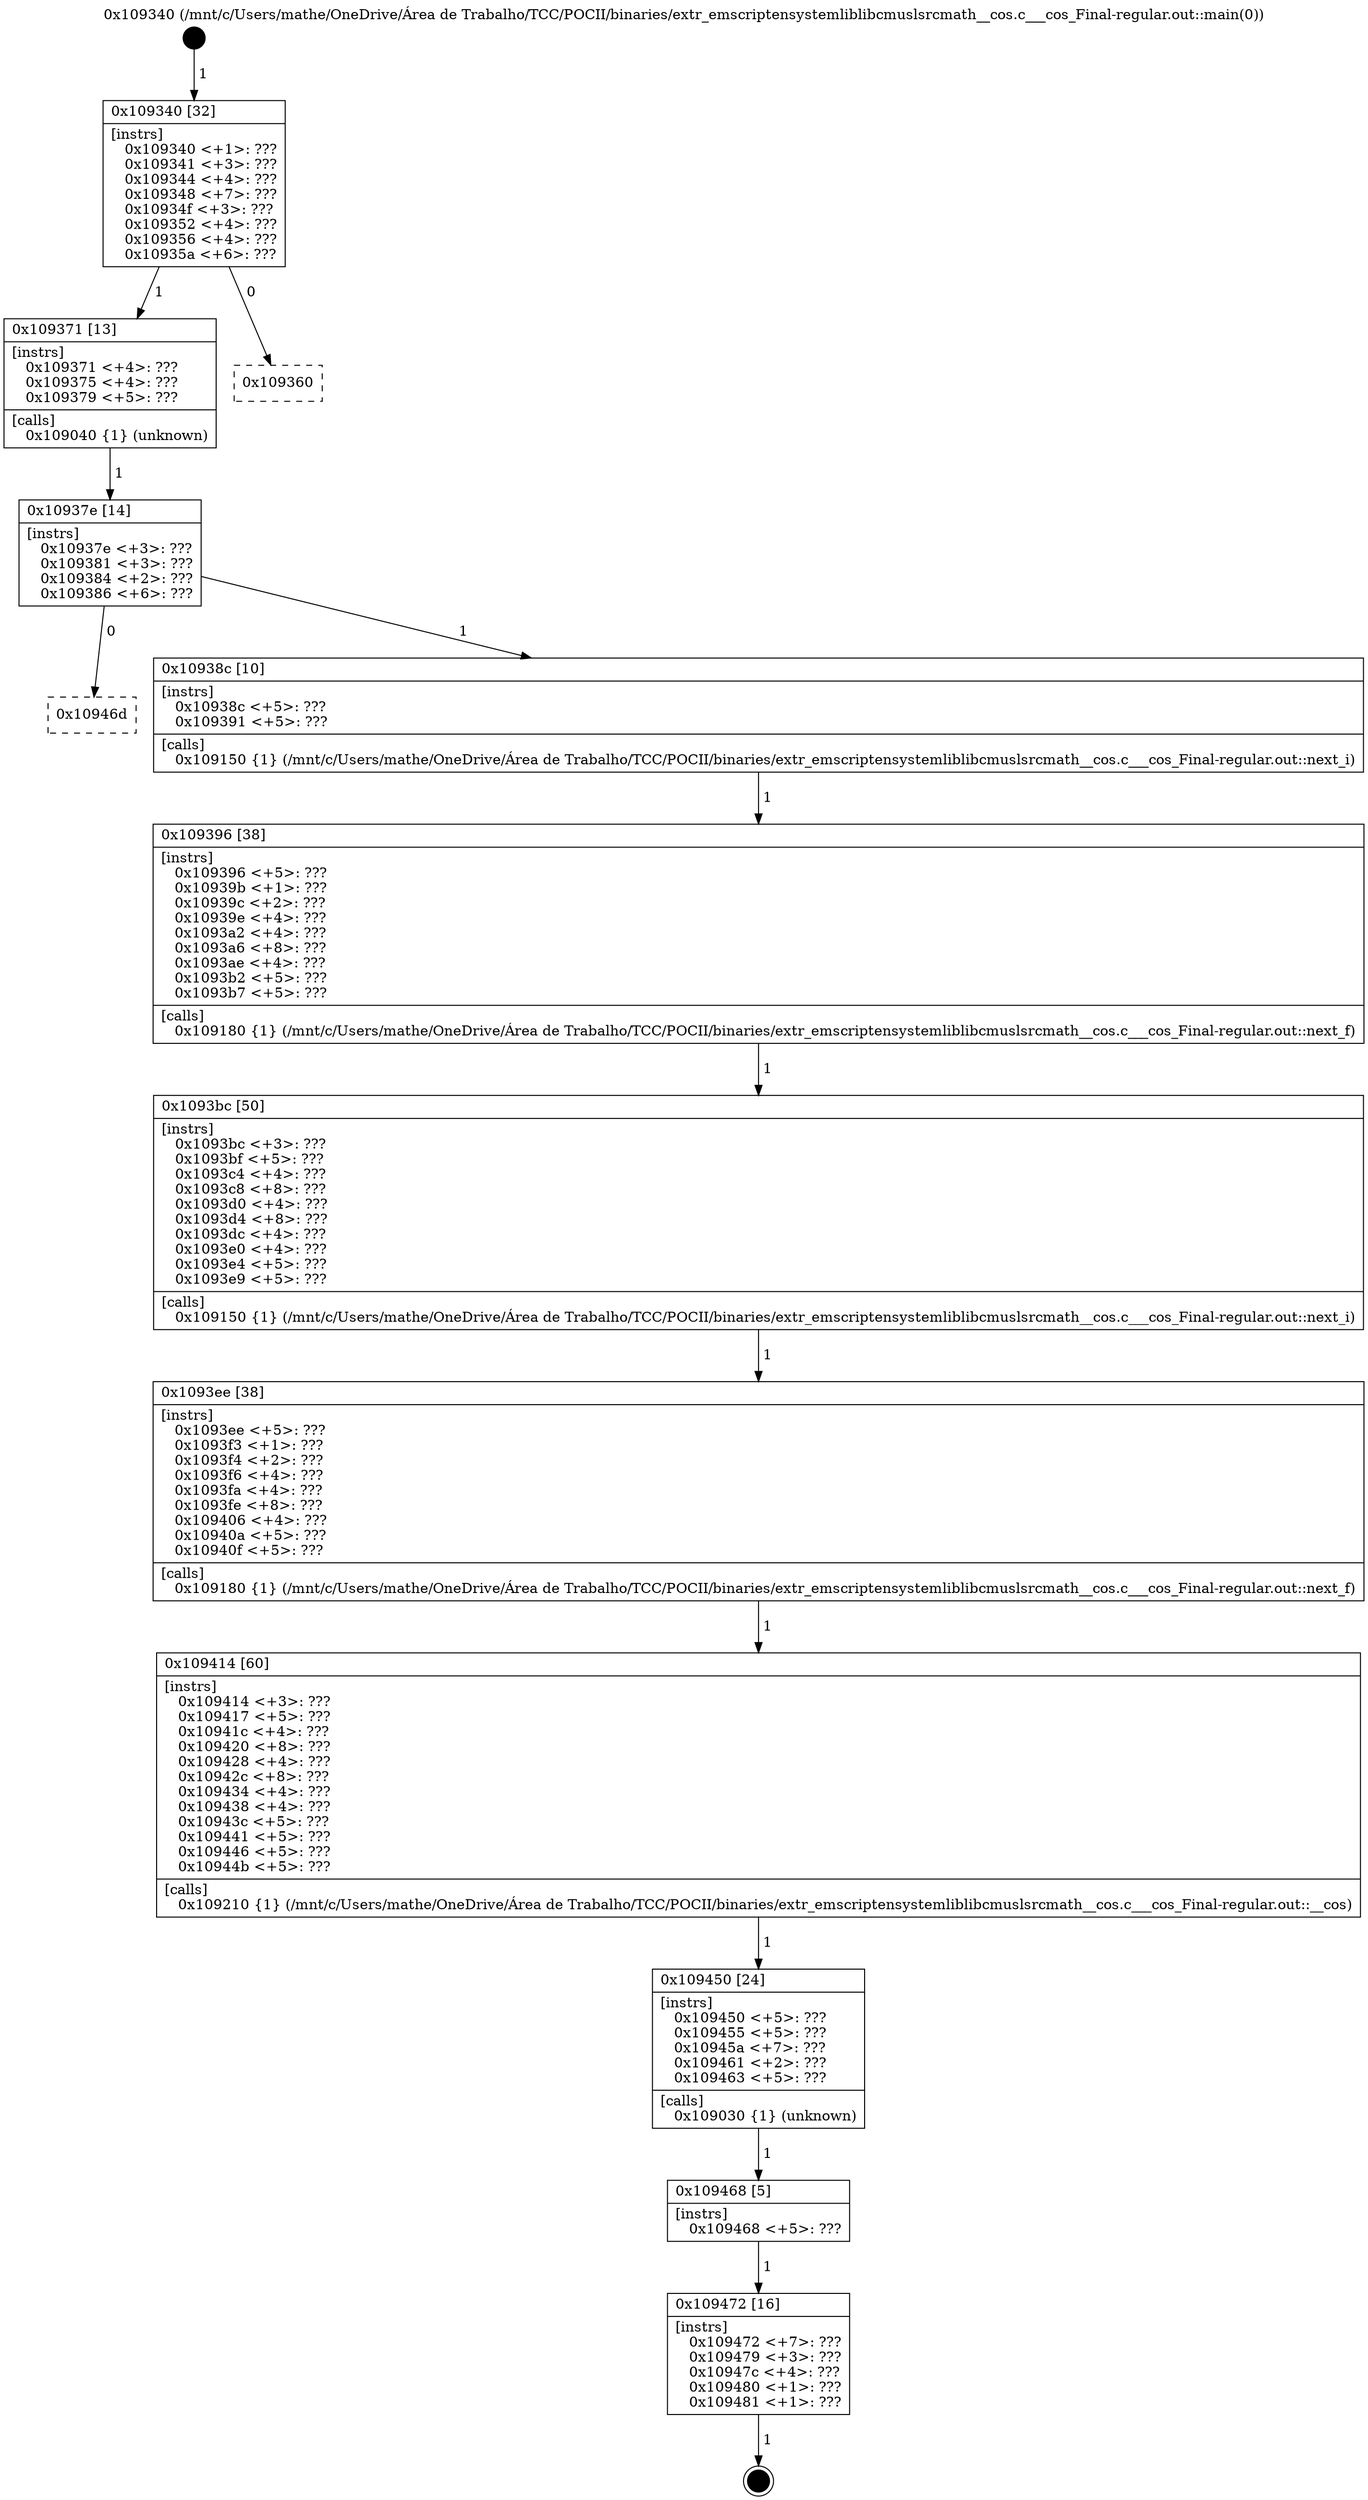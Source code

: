 digraph "0x109340" {
  label = "0x109340 (/mnt/c/Users/mathe/OneDrive/Área de Trabalho/TCC/POCII/binaries/extr_emscriptensystemliblibcmuslsrcmath__cos.c___cos_Final-regular.out::main(0))"
  labelloc = "t"
  node[shape=record]

  Entry [label="",width=0.3,height=0.3,shape=circle,fillcolor=black,style=filled]
  "0x109340" [label="{
     0x109340 [32]\l
     | [instrs]\l
     &nbsp;&nbsp;0x109340 \<+1\>: ???\l
     &nbsp;&nbsp;0x109341 \<+3\>: ???\l
     &nbsp;&nbsp;0x109344 \<+4\>: ???\l
     &nbsp;&nbsp;0x109348 \<+7\>: ???\l
     &nbsp;&nbsp;0x10934f \<+3\>: ???\l
     &nbsp;&nbsp;0x109352 \<+4\>: ???\l
     &nbsp;&nbsp;0x109356 \<+4\>: ???\l
     &nbsp;&nbsp;0x10935a \<+6\>: ???\l
  }"]
  "0x109371" [label="{
     0x109371 [13]\l
     | [instrs]\l
     &nbsp;&nbsp;0x109371 \<+4\>: ???\l
     &nbsp;&nbsp;0x109375 \<+4\>: ???\l
     &nbsp;&nbsp;0x109379 \<+5\>: ???\l
     | [calls]\l
     &nbsp;&nbsp;0x109040 \{1\} (unknown)\l
  }"]
  "0x109360" [label="{
     0x109360\l
  }", style=dashed]
  "0x10937e" [label="{
     0x10937e [14]\l
     | [instrs]\l
     &nbsp;&nbsp;0x10937e \<+3\>: ???\l
     &nbsp;&nbsp;0x109381 \<+3\>: ???\l
     &nbsp;&nbsp;0x109384 \<+2\>: ???\l
     &nbsp;&nbsp;0x109386 \<+6\>: ???\l
  }"]
  "0x10946d" [label="{
     0x10946d\l
  }", style=dashed]
  "0x10938c" [label="{
     0x10938c [10]\l
     | [instrs]\l
     &nbsp;&nbsp;0x10938c \<+5\>: ???\l
     &nbsp;&nbsp;0x109391 \<+5\>: ???\l
     | [calls]\l
     &nbsp;&nbsp;0x109150 \{1\} (/mnt/c/Users/mathe/OneDrive/Área de Trabalho/TCC/POCII/binaries/extr_emscriptensystemliblibcmuslsrcmath__cos.c___cos_Final-regular.out::next_i)\l
  }"]
  Exit [label="",width=0.3,height=0.3,shape=circle,fillcolor=black,style=filled,peripheries=2]
  "0x109396" [label="{
     0x109396 [38]\l
     | [instrs]\l
     &nbsp;&nbsp;0x109396 \<+5\>: ???\l
     &nbsp;&nbsp;0x10939b \<+1\>: ???\l
     &nbsp;&nbsp;0x10939c \<+2\>: ???\l
     &nbsp;&nbsp;0x10939e \<+4\>: ???\l
     &nbsp;&nbsp;0x1093a2 \<+4\>: ???\l
     &nbsp;&nbsp;0x1093a6 \<+8\>: ???\l
     &nbsp;&nbsp;0x1093ae \<+4\>: ???\l
     &nbsp;&nbsp;0x1093b2 \<+5\>: ???\l
     &nbsp;&nbsp;0x1093b7 \<+5\>: ???\l
     | [calls]\l
     &nbsp;&nbsp;0x109180 \{1\} (/mnt/c/Users/mathe/OneDrive/Área de Trabalho/TCC/POCII/binaries/extr_emscriptensystemliblibcmuslsrcmath__cos.c___cos_Final-regular.out::next_f)\l
  }"]
  "0x1093bc" [label="{
     0x1093bc [50]\l
     | [instrs]\l
     &nbsp;&nbsp;0x1093bc \<+3\>: ???\l
     &nbsp;&nbsp;0x1093bf \<+5\>: ???\l
     &nbsp;&nbsp;0x1093c4 \<+4\>: ???\l
     &nbsp;&nbsp;0x1093c8 \<+8\>: ???\l
     &nbsp;&nbsp;0x1093d0 \<+4\>: ???\l
     &nbsp;&nbsp;0x1093d4 \<+8\>: ???\l
     &nbsp;&nbsp;0x1093dc \<+4\>: ???\l
     &nbsp;&nbsp;0x1093e0 \<+4\>: ???\l
     &nbsp;&nbsp;0x1093e4 \<+5\>: ???\l
     &nbsp;&nbsp;0x1093e9 \<+5\>: ???\l
     | [calls]\l
     &nbsp;&nbsp;0x109150 \{1\} (/mnt/c/Users/mathe/OneDrive/Área de Trabalho/TCC/POCII/binaries/extr_emscriptensystemliblibcmuslsrcmath__cos.c___cos_Final-regular.out::next_i)\l
  }"]
  "0x1093ee" [label="{
     0x1093ee [38]\l
     | [instrs]\l
     &nbsp;&nbsp;0x1093ee \<+5\>: ???\l
     &nbsp;&nbsp;0x1093f3 \<+1\>: ???\l
     &nbsp;&nbsp;0x1093f4 \<+2\>: ???\l
     &nbsp;&nbsp;0x1093f6 \<+4\>: ???\l
     &nbsp;&nbsp;0x1093fa \<+4\>: ???\l
     &nbsp;&nbsp;0x1093fe \<+8\>: ???\l
     &nbsp;&nbsp;0x109406 \<+4\>: ???\l
     &nbsp;&nbsp;0x10940a \<+5\>: ???\l
     &nbsp;&nbsp;0x10940f \<+5\>: ???\l
     | [calls]\l
     &nbsp;&nbsp;0x109180 \{1\} (/mnt/c/Users/mathe/OneDrive/Área de Trabalho/TCC/POCII/binaries/extr_emscriptensystemliblibcmuslsrcmath__cos.c___cos_Final-regular.out::next_f)\l
  }"]
  "0x109414" [label="{
     0x109414 [60]\l
     | [instrs]\l
     &nbsp;&nbsp;0x109414 \<+3\>: ???\l
     &nbsp;&nbsp;0x109417 \<+5\>: ???\l
     &nbsp;&nbsp;0x10941c \<+4\>: ???\l
     &nbsp;&nbsp;0x109420 \<+8\>: ???\l
     &nbsp;&nbsp;0x109428 \<+4\>: ???\l
     &nbsp;&nbsp;0x10942c \<+8\>: ???\l
     &nbsp;&nbsp;0x109434 \<+4\>: ???\l
     &nbsp;&nbsp;0x109438 \<+4\>: ???\l
     &nbsp;&nbsp;0x10943c \<+5\>: ???\l
     &nbsp;&nbsp;0x109441 \<+5\>: ???\l
     &nbsp;&nbsp;0x109446 \<+5\>: ???\l
     &nbsp;&nbsp;0x10944b \<+5\>: ???\l
     | [calls]\l
     &nbsp;&nbsp;0x109210 \{1\} (/mnt/c/Users/mathe/OneDrive/Área de Trabalho/TCC/POCII/binaries/extr_emscriptensystemliblibcmuslsrcmath__cos.c___cos_Final-regular.out::__cos)\l
  }"]
  "0x109450" [label="{
     0x109450 [24]\l
     | [instrs]\l
     &nbsp;&nbsp;0x109450 \<+5\>: ???\l
     &nbsp;&nbsp;0x109455 \<+5\>: ???\l
     &nbsp;&nbsp;0x10945a \<+7\>: ???\l
     &nbsp;&nbsp;0x109461 \<+2\>: ???\l
     &nbsp;&nbsp;0x109463 \<+5\>: ???\l
     | [calls]\l
     &nbsp;&nbsp;0x109030 \{1\} (unknown)\l
  }"]
  "0x109468" [label="{
     0x109468 [5]\l
     | [instrs]\l
     &nbsp;&nbsp;0x109468 \<+5\>: ???\l
  }"]
  "0x109472" [label="{
     0x109472 [16]\l
     | [instrs]\l
     &nbsp;&nbsp;0x109472 \<+7\>: ???\l
     &nbsp;&nbsp;0x109479 \<+3\>: ???\l
     &nbsp;&nbsp;0x10947c \<+4\>: ???\l
     &nbsp;&nbsp;0x109480 \<+1\>: ???\l
     &nbsp;&nbsp;0x109481 \<+1\>: ???\l
  }"]
  Entry -> "0x109340" [label=" 1"]
  "0x109340" -> "0x109371" [label=" 1"]
  "0x109340" -> "0x109360" [label=" 0"]
  "0x109371" -> "0x10937e" [label=" 1"]
  "0x10937e" -> "0x10946d" [label=" 0"]
  "0x10937e" -> "0x10938c" [label=" 1"]
  "0x109472" -> Exit [label=" 1"]
  "0x10938c" -> "0x109396" [label=" 1"]
  "0x109396" -> "0x1093bc" [label=" 1"]
  "0x1093bc" -> "0x1093ee" [label=" 1"]
  "0x1093ee" -> "0x109414" [label=" 1"]
  "0x109414" -> "0x109450" [label=" 1"]
  "0x109450" -> "0x109468" [label=" 1"]
  "0x109468" -> "0x109472" [label=" 1"]
}
